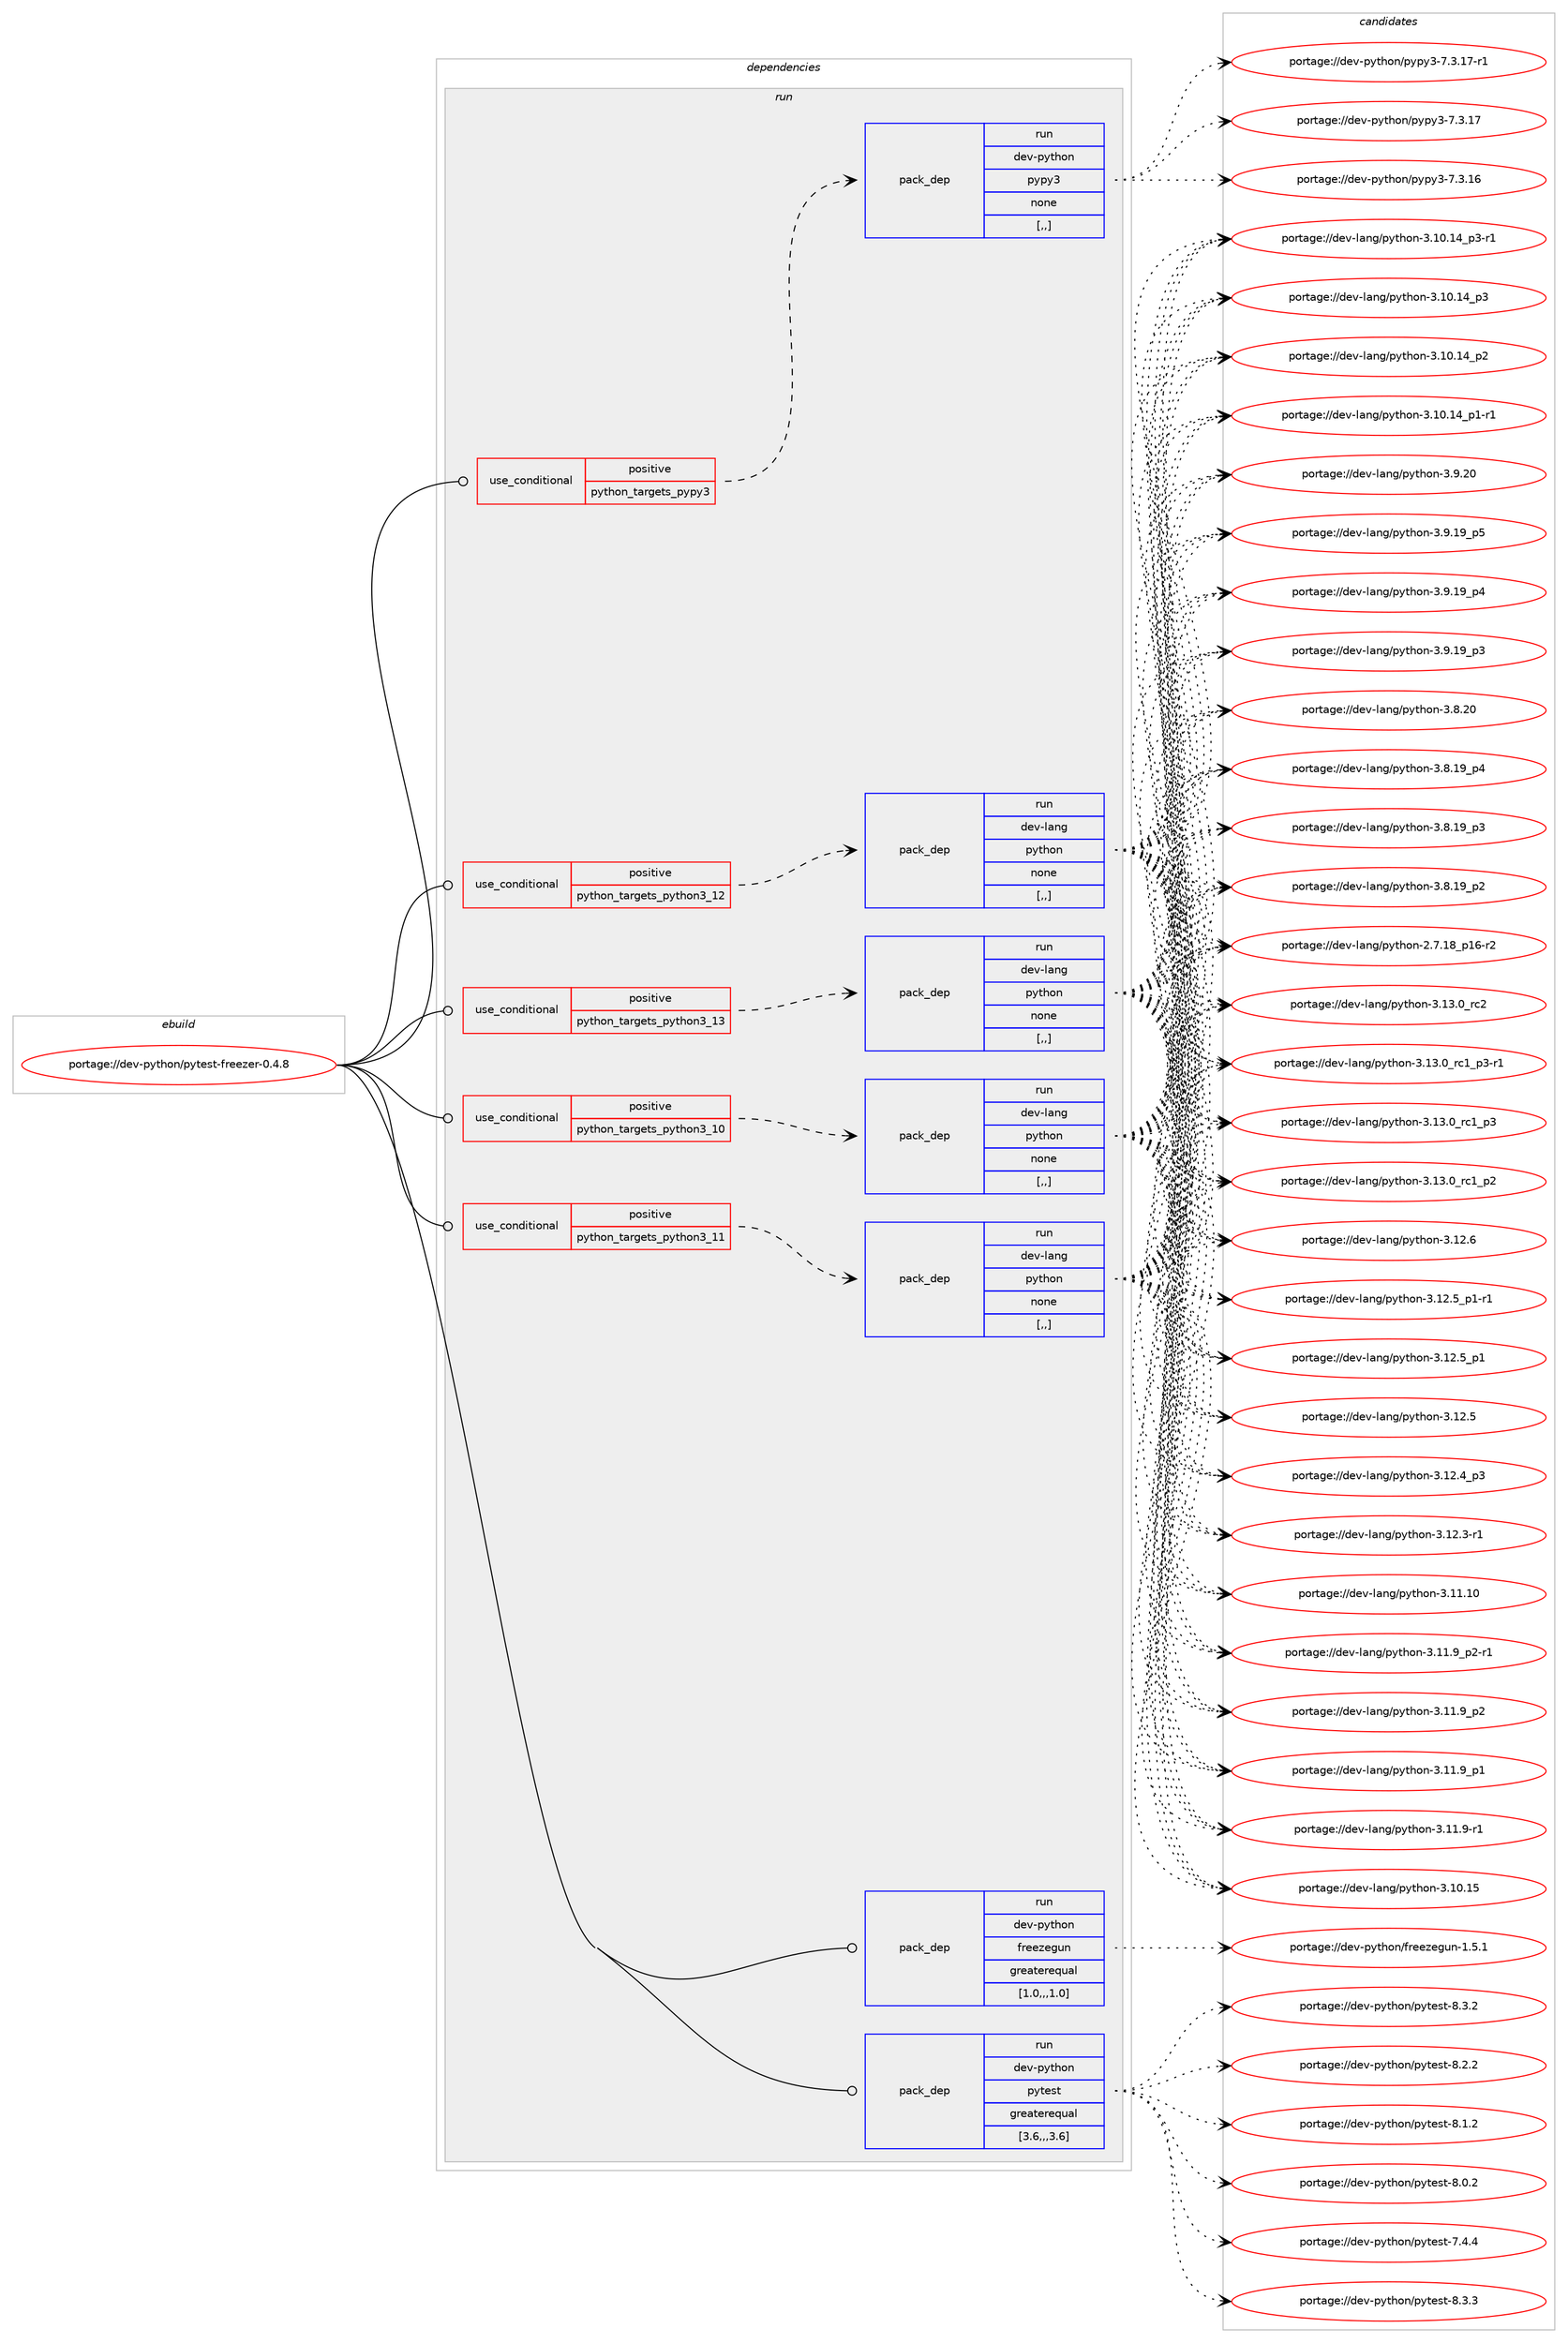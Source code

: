 digraph prolog {

# *************
# Graph options
# *************

newrank=true;
concentrate=true;
compound=true;
graph [rankdir=LR,fontname=Helvetica,fontsize=10,ranksep=1.5];#, ranksep=2.5, nodesep=0.2];
edge  [arrowhead=vee];
node  [fontname=Helvetica,fontsize=10];

# **********
# The ebuild
# **********

subgraph cluster_leftcol {
color=gray;
label=<<i>ebuild</i>>;
id [label="portage://dev-python/pytest-freezer-0.4.8", color=red, width=4, href="../dev-python/pytest-freezer-0.4.8.svg"];
}

# ****************
# The dependencies
# ****************

subgraph cluster_midcol {
color=gray;
label=<<i>dependencies</i>>;
subgraph cluster_compile {
fillcolor="#eeeeee";
style=filled;
label=<<i>compile</i>>;
}
subgraph cluster_compileandrun {
fillcolor="#eeeeee";
style=filled;
label=<<i>compile and run</i>>;
}
subgraph cluster_run {
fillcolor="#eeeeee";
style=filled;
label=<<i>run</i>>;
subgraph cond168521 {
dependency654235 [label=<<TABLE BORDER="0" CELLBORDER="1" CELLSPACING="0" CELLPADDING="4"><TR><TD ROWSPAN="3" CELLPADDING="10">use_conditional</TD></TR><TR><TD>positive</TD></TR><TR><TD>python_targets_pypy3</TD></TR></TABLE>>, shape=none, color=red];
subgraph pack480857 {
dependency654236 [label=<<TABLE BORDER="0" CELLBORDER="1" CELLSPACING="0" CELLPADDING="4" WIDTH="220"><TR><TD ROWSPAN="6" CELLPADDING="30">pack_dep</TD></TR><TR><TD WIDTH="110">run</TD></TR><TR><TD>dev-python</TD></TR><TR><TD>pypy3</TD></TR><TR><TD>none</TD></TR><TR><TD>[,,]</TD></TR></TABLE>>, shape=none, color=blue];
}
dependency654235:e -> dependency654236:w [weight=20,style="dashed",arrowhead="vee"];
}
id:e -> dependency654235:w [weight=20,style="solid",arrowhead="odot"];
subgraph cond168522 {
dependency654237 [label=<<TABLE BORDER="0" CELLBORDER="1" CELLSPACING="0" CELLPADDING="4"><TR><TD ROWSPAN="3" CELLPADDING="10">use_conditional</TD></TR><TR><TD>positive</TD></TR><TR><TD>python_targets_python3_10</TD></TR></TABLE>>, shape=none, color=red];
subgraph pack480858 {
dependency654238 [label=<<TABLE BORDER="0" CELLBORDER="1" CELLSPACING="0" CELLPADDING="4" WIDTH="220"><TR><TD ROWSPAN="6" CELLPADDING="30">pack_dep</TD></TR><TR><TD WIDTH="110">run</TD></TR><TR><TD>dev-lang</TD></TR><TR><TD>python</TD></TR><TR><TD>none</TD></TR><TR><TD>[,,]</TD></TR></TABLE>>, shape=none, color=blue];
}
dependency654237:e -> dependency654238:w [weight=20,style="dashed",arrowhead="vee"];
}
id:e -> dependency654237:w [weight=20,style="solid",arrowhead="odot"];
subgraph cond168523 {
dependency654239 [label=<<TABLE BORDER="0" CELLBORDER="1" CELLSPACING="0" CELLPADDING="4"><TR><TD ROWSPAN="3" CELLPADDING="10">use_conditional</TD></TR><TR><TD>positive</TD></TR><TR><TD>python_targets_python3_11</TD></TR></TABLE>>, shape=none, color=red];
subgraph pack480859 {
dependency654240 [label=<<TABLE BORDER="0" CELLBORDER="1" CELLSPACING="0" CELLPADDING="4" WIDTH="220"><TR><TD ROWSPAN="6" CELLPADDING="30">pack_dep</TD></TR><TR><TD WIDTH="110">run</TD></TR><TR><TD>dev-lang</TD></TR><TR><TD>python</TD></TR><TR><TD>none</TD></TR><TR><TD>[,,]</TD></TR></TABLE>>, shape=none, color=blue];
}
dependency654239:e -> dependency654240:w [weight=20,style="dashed",arrowhead="vee"];
}
id:e -> dependency654239:w [weight=20,style="solid",arrowhead="odot"];
subgraph cond168524 {
dependency654241 [label=<<TABLE BORDER="0" CELLBORDER="1" CELLSPACING="0" CELLPADDING="4"><TR><TD ROWSPAN="3" CELLPADDING="10">use_conditional</TD></TR><TR><TD>positive</TD></TR><TR><TD>python_targets_python3_12</TD></TR></TABLE>>, shape=none, color=red];
subgraph pack480860 {
dependency654242 [label=<<TABLE BORDER="0" CELLBORDER="1" CELLSPACING="0" CELLPADDING="4" WIDTH="220"><TR><TD ROWSPAN="6" CELLPADDING="30">pack_dep</TD></TR><TR><TD WIDTH="110">run</TD></TR><TR><TD>dev-lang</TD></TR><TR><TD>python</TD></TR><TR><TD>none</TD></TR><TR><TD>[,,]</TD></TR></TABLE>>, shape=none, color=blue];
}
dependency654241:e -> dependency654242:w [weight=20,style="dashed",arrowhead="vee"];
}
id:e -> dependency654241:w [weight=20,style="solid",arrowhead="odot"];
subgraph cond168525 {
dependency654243 [label=<<TABLE BORDER="0" CELLBORDER="1" CELLSPACING="0" CELLPADDING="4"><TR><TD ROWSPAN="3" CELLPADDING="10">use_conditional</TD></TR><TR><TD>positive</TD></TR><TR><TD>python_targets_python3_13</TD></TR></TABLE>>, shape=none, color=red];
subgraph pack480861 {
dependency654244 [label=<<TABLE BORDER="0" CELLBORDER="1" CELLSPACING="0" CELLPADDING="4" WIDTH="220"><TR><TD ROWSPAN="6" CELLPADDING="30">pack_dep</TD></TR><TR><TD WIDTH="110">run</TD></TR><TR><TD>dev-lang</TD></TR><TR><TD>python</TD></TR><TR><TD>none</TD></TR><TR><TD>[,,]</TD></TR></TABLE>>, shape=none, color=blue];
}
dependency654243:e -> dependency654244:w [weight=20,style="dashed",arrowhead="vee"];
}
id:e -> dependency654243:w [weight=20,style="solid",arrowhead="odot"];
subgraph pack480862 {
dependency654245 [label=<<TABLE BORDER="0" CELLBORDER="1" CELLSPACING="0" CELLPADDING="4" WIDTH="220"><TR><TD ROWSPAN="6" CELLPADDING="30">pack_dep</TD></TR><TR><TD WIDTH="110">run</TD></TR><TR><TD>dev-python</TD></TR><TR><TD>freezegun</TD></TR><TR><TD>greaterequal</TD></TR><TR><TD>[1.0,,,1.0]</TD></TR></TABLE>>, shape=none, color=blue];
}
id:e -> dependency654245:w [weight=20,style="solid",arrowhead="odot"];
subgraph pack480863 {
dependency654246 [label=<<TABLE BORDER="0" CELLBORDER="1" CELLSPACING="0" CELLPADDING="4" WIDTH="220"><TR><TD ROWSPAN="6" CELLPADDING="30">pack_dep</TD></TR><TR><TD WIDTH="110">run</TD></TR><TR><TD>dev-python</TD></TR><TR><TD>pytest</TD></TR><TR><TD>greaterequal</TD></TR><TR><TD>[3.6,,,3.6]</TD></TR></TABLE>>, shape=none, color=blue];
}
id:e -> dependency654246:w [weight=20,style="solid",arrowhead="odot"];
}
}

# **************
# The candidates
# **************

subgraph cluster_choices {
rank=same;
color=gray;
label=<<i>candidates</i>>;

subgraph choice480857 {
color=black;
nodesep=1;
choice100101118451121211161041111104711212111212151455546514649554511449 [label="portage://dev-python/pypy3-7.3.17-r1", color=red, width=4,href="../dev-python/pypy3-7.3.17-r1.svg"];
choice10010111845112121116104111110471121211121215145554651464955 [label="portage://dev-python/pypy3-7.3.17", color=red, width=4,href="../dev-python/pypy3-7.3.17.svg"];
choice10010111845112121116104111110471121211121215145554651464954 [label="portage://dev-python/pypy3-7.3.16", color=red, width=4,href="../dev-python/pypy3-7.3.16.svg"];
dependency654236:e -> choice100101118451121211161041111104711212111212151455546514649554511449:w [style=dotted,weight="100"];
dependency654236:e -> choice10010111845112121116104111110471121211121215145554651464955:w [style=dotted,weight="100"];
dependency654236:e -> choice10010111845112121116104111110471121211121215145554651464954:w [style=dotted,weight="100"];
}
subgraph choice480858 {
color=black;
nodesep=1;
choice10010111845108971101034711212111610411111045514649514648951149950 [label="portage://dev-lang/python-3.13.0_rc2", color=red, width=4,href="../dev-lang/python-3.13.0_rc2.svg"];
choice1001011184510897110103471121211161041111104551464951464895114994995112514511449 [label="portage://dev-lang/python-3.13.0_rc1_p3-r1", color=red, width=4,href="../dev-lang/python-3.13.0_rc1_p3-r1.svg"];
choice100101118451089711010347112121116104111110455146495146489511499499511251 [label="portage://dev-lang/python-3.13.0_rc1_p3", color=red, width=4,href="../dev-lang/python-3.13.0_rc1_p3.svg"];
choice100101118451089711010347112121116104111110455146495146489511499499511250 [label="portage://dev-lang/python-3.13.0_rc1_p2", color=red, width=4,href="../dev-lang/python-3.13.0_rc1_p2.svg"];
choice10010111845108971101034711212111610411111045514649504654 [label="portage://dev-lang/python-3.12.6", color=red, width=4,href="../dev-lang/python-3.12.6.svg"];
choice1001011184510897110103471121211161041111104551464950465395112494511449 [label="portage://dev-lang/python-3.12.5_p1-r1", color=red, width=4,href="../dev-lang/python-3.12.5_p1-r1.svg"];
choice100101118451089711010347112121116104111110455146495046539511249 [label="portage://dev-lang/python-3.12.5_p1", color=red, width=4,href="../dev-lang/python-3.12.5_p1.svg"];
choice10010111845108971101034711212111610411111045514649504653 [label="portage://dev-lang/python-3.12.5", color=red, width=4,href="../dev-lang/python-3.12.5.svg"];
choice100101118451089711010347112121116104111110455146495046529511251 [label="portage://dev-lang/python-3.12.4_p3", color=red, width=4,href="../dev-lang/python-3.12.4_p3.svg"];
choice100101118451089711010347112121116104111110455146495046514511449 [label="portage://dev-lang/python-3.12.3-r1", color=red, width=4,href="../dev-lang/python-3.12.3-r1.svg"];
choice1001011184510897110103471121211161041111104551464949464948 [label="portage://dev-lang/python-3.11.10", color=red, width=4,href="../dev-lang/python-3.11.10.svg"];
choice1001011184510897110103471121211161041111104551464949465795112504511449 [label="portage://dev-lang/python-3.11.9_p2-r1", color=red, width=4,href="../dev-lang/python-3.11.9_p2-r1.svg"];
choice100101118451089711010347112121116104111110455146494946579511250 [label="portage://dev-lang/python-3.11.9_p2", color=red, width=4,href="../dev-lang/python-3.11.9_p2.svg"];
choice100101118451089711010347112121116104111110455146494946579511249 [label="portage://dev-lang/python-3.11.9_p1", color=red, width=4,href="../dev-lang/python-3.11.9_p1.svg"];
choice100101118451089711010347112121116104111110455146494946574511449 [label="portage://dev-lang/python-3.11.9-r1", color=red, width=4,href="../dev-lang/python-3.11.9-r1.svg"];
choice1001011184510897110103471121211161041111104551464948464953 [label="portage://dev-lang/python-3.10.15", color=red, width=4,href="../dev-lang/python-3.10.15.svg"];
choice100101118451089711010347112121116104111110455146494846495295112514511449 [label="portage://dev-lang/python-3.10.14_p3-r1", color=red, width=4,href="../dev-lang/python-3.10.14_p3-r1.svg"];
choice10010111845108971101034711212111610411111045514649484649529511251 [label="portage://dev-lang/python-3.10.14_p3", color=red, width=4,href="../dev-lang/python-3.10.14_p3.svg"];
choice10010111845108971101034711212111610411111045514649484649529511250 [label="portage://dev-lang/python-3.10.14_p2", color=red, width=4,href="../dev-lang/python-3.10.14_p2.svg"];
choice100101118451089711010347112121116104111110455146494846495295112494511449 [label="portage://dev-lang/python-3.10.14_p1-r1", color=red, width=4,href="../dev-lang/python-3.10.14_p1-r1.svg"];
choice10010111845108971101034711212111610411111045514657465048 [label="portage://dev-lang/python-3.9.20", color=red, width=4,href="../dev-lang/python-3.9.20.svg"];
choice100101118451089711010347112121116104111110455146574649579511253 [label="portage://dev-lang/python-3.9.19_p5", color=red, width=4,href="../dev-lang/python-3.9.19_p5.svg"];
choice100101118451089711010347112121116104111110455146574649579511252 [label="portage://dev-lang/python-3.9.19_p4", color=red, width=4,href="../dev-lang/python-3.9.19_p4.svg"];
choice100101118451089711010347112121116104111110455146574649579511251 [label="portage://dev-lang/python-3.9.19_p3", color=red, width=4,href="../dev-lang/python-3.9.19_p3.svg"];
choice10010111845108971101034711212111610411111045514656465048 [label="portage://dev-lang/python-3.8.20", color=red, width=4,href="../dev-lang/python-3.8.20.svg"];
choice100101118451089711010347112121116104111110455146564649579511252 [label="portage://dev-lang/python-3.8.19_p4", color=red, width=4,href="../dev-lang/python-3.8.19_p4.svg"];
choice100101118451089711010347112121116104111110455146564649579511251 [label="portage://dev-lang/python-3.8.19_p3", color=red, width=4,href="../dev-lang/python-3.8.19_p3.svg"];
choice100101118451089711010347112121116104111110455146564649579511250 [label="portage://dev-lang/python-3.8.19_p2", color=red, width=4,href="../dev-lang/python-3.8.19_p2.svg"];
choice100101118451089711010347112121116104111110455046554649569511249544511450 [label="portage://dev-lang/python-2.7.18_p16-r2", color=red, width=4,href="../dev-lang/python-2.7.18_p16-r2.svg"];
dependency654238:e -> choice10010111845108971101034711212111610411111045514649514648951149950:w [style=dotted,weight="100"];
dependency654238:e -> choice1001011184510897110103471121211161041111104551464951464895114994995112514511449:w [style=dotted,weight="100"];
dependency654238:e -> choice100101118451089711010347112121116104111110455146495146489511499499511251:w [style=dotted,weight="100"];
dependency654238:e -> choice100101118451089711010347112121116104111110455146495146489511499499511250:w [style=dotted,weight="100"];
dependency654238:e -> choice10010111845108971101034711212111610411111045514649504654:w [style=dotted,weight="100"];
dependency654238:e -> choice1001011184510897110103471121211161041111104551464950465395112494511449:w [style=dotted,weight="100"];
dependency654238:e -> choice100101118451089711010347112121116104111110455146495046539511249:w [style=dotted,weight="100"];
dependency654238:e -> choice10010111845108971101034711212111610411111045514649504653:w [style=dotted,weight="100"];
dependency654238:e -> choice100101118451089711010347112121116104111110455146495046529511251:w [style=dotted,weight="100"];
dependency654238:e -> choice100101118451089711010347112121116104111110455146495046514511449:w [style=dotted,weight="100"];
dependency654238:e -> choice1001011184510897110103471121211161041111104551464949464948:w [style=dotted,weight="100"];
dependency654238:e -> choice1001011184510897110103471121211161041111104551464949465795112504511449:w [style=dotted,weight="100"];
dependency654238:e -> choice100101118451089711010347112121116104111110455146494946579511250:w [style=dotted,weight="100"];
dependency654238:e -> choice100101118451089711010347112121116104111110455146494946579511249:w [style=dotted,weight="100"];
dependency654238:e -> choice100101118451089711010347112121116104111110455146494946574511449:w [style=dotted,weight="100"];
dependency654238:e -> choice1001011184510897110103471121211161041111104551464948464953:w [style=dotted,weight="100"];
dependency654238:e -> choice100101118451089711010347112121116104111110455146494846495295112514511449:w [style=dotted,weight="100"];
dependency654238:e -> choice10010111845108971101034711212111610411111045514649484649529511251:w [style=dotted,weight="100"];
dependency654238:e -> choice10010111845108971101034711212111610411111045514649484649529511250:w [style=dotted,weight="100"];
dependency654238:e -> choice100101118451089711010347112121116104111110455146494846495295112494511449:w [style=dotted,weight="100"];
dependency654238:e -> choice10010111845108971101034711212111610411111045514657465048:w [style=dotted,weight="100"];
dependency654238:e -> choice100101118451089711010347112121116104111110455146574649579511253:w [style=dotted,weight="100"];
dependency654238:e -> choice100101118451089711010347112121116104111110455146574649579511252:w [style=dotted,weight="100"];
dependency654238:e -> choice100101118451089711010347112121116104111110455146574649579511251:w [style=dotted,weight="100"];
dependency654238:e -> choice10010111845108971101034711212111610411111045514656465048:w [style=dotted,weight="100"];
dependency654238:e -> choice100101118451089711010347112121116104111110455146564649579511252:w [style=dotted,weight="100"];
dependency654238:e -> choice100101118451089711010347112121116104111110455146564649579511251:w [style=dotted,weight="100"];
dependency654238:e -> choice100101118451089711010347112121116104111110455146564649579511250:w [style=dotted,weight="100"];
dependency654238:e -> choice100101118451089711010347112121116104111110455046554649569511249544511450:w [style=dotted,weight="100"];
}
subgraph choice480859 {
color=black;
nodesep=1;
choice10010111845108971101034711212111610411111045514649514648951149950 [label="portage://dev-lang/python-3.13.0_rc2", color=red, width=4,href="../dev-lang/python-3.13.0_rc2.svg"];
choice1001011184510897110103471121211161041111104551464951464895114994995112514511449 [label="portage://dev-lang/python-3.13.0_rc1_p3-r1", color=red, width=4,href="../dev-lang/python-3.13.0_rc1_p3-r1.svg"];
choice100101118451089711010347112121116104111110455146495146489511499499511251 [label="portage://dev-lang/python-3.13.0_rc1_p3", color=red, width=4,href="../dev-lang/python-3.13.0_rc1_p3.svg"];
choice100101118451089711010347112121116104111110455146495146489511499499511250 [label="portage://dev-lang/python-3.13.0_rc1_p2", color=red, width=4,href="../dev-lang/python-3.13.0_rc1_p2.svg"];
choice10010111845108971101034711212111610411111045514649504654 [label="portage://dev-lang/python-3.12.6", color=red, width=4,href="../dev-lang/python-3.12.6.svg"];
choice1001011184510897110103471121211161041111104551464950465395112494511449 [label="portage://dev-lang/python-3.12.5_p1-r1", color=red, width=4,href="../dev-lang/python-3.12.5_p1-r1.svg"];
choice100101118451089711010347112121116104111110455146495046539511249 [label="portage://dev-lang/python-3.12.5_p1", color=red, width=4,href="../dev-lang/python-3.12.5_p1.svg"];
choice10010111845108971101034711212111610411111045514649504653 [label="portage://dev-lang/python-3.12.5", color=red, width=4,href="../dev-lang/python-3.12.5.svg"];
choice100101118451089711010347112121116104111110455146495046529511251 [label="portage://dev-lang/python-3.12.4_p3", color=red, width=4,href="../dev-lang/python-3.12.4_p3.svg"];
choice100101118451089711010347112121116104111110455146495046514511449 [label="portage://dev-lang/python-3.12.3-r1", color=red, width=4,href="../dev-lang/python-3.12.3-r1.svg"];
choice1001011184510897110103471121211161041111104551464949464948 [label="portage://dev-lang/python-3.11.10", color=red, width=4,href="../dev-lang/python-3.11.10.svg"];
choice1001011184510897110103471121211161041111104551464949465795112504511449 [label="portage://dev-lang/python-3.11.9_p2-r1", color=red, width=4,href="../dev-lang/python-3.11.9_p2-r1.svg"];
choice100101118451089711010347112121116104111110455146494946579511250 [label="portage://dev-lang/python-3.11.9_p2", color=red, width=4,href="../dev-lang/python-3.11.9_p2.svg"];
choice100101118451089711010347112121116104111110455146494946579511249 [label="portage://dev-lang/python-3.11.9_p1", color=red, width=4,href="../dev-lang/python-3.11.9_p1.svg"];
choice100101118451089711010347112121116104111110455146494946574511449 [label="portage://dev-lang/python-3.11.9-r1", color=red, width=4,href="../dev-lang/python-3.11.9-r1.svg"];
choice1001011184510897110103471121211161041111104551464948464953 [label="portage://dev-lang/python-3.10.15", color=red, width=4,href="../dev-lang/python-3.10.15.svg"];
choice100101118451089711010347112121116104111110455146494846495295112514511449 [label="portage://dev-lang/python-3.10.14_p3-r1", color=red, width=4,href="../dev-lang/python-3.10.14_p3-r1.svg"];
choice10010111845108971101034711212111610411111045514649484649529511251 [label="portage://dev-lang/python-3.10.14_p3", color=red, width=4,href="../dev-lang/python-3.10.14_p3.svg"];
choice10010111845108971101034711212111610411111045514649484649529511250 [label="portage://dev-lang/python-3.10.14_p2", color=red, width=4,href="../dev-lang/python-3.10.14_p2.svg"];
choice100101118451089711010347112121116104111110455146494846495295112494511449 [label="portage://dev-lang/python-3.10.14_p1-r1", color=red, width=4,href="../dev-lang/python-3.10.14_p1-r1.svg"];
choice10010111845108971101034711212111610411111045514657465048 [label="portage://dev-lang/python-3.9.20", color=red, width=4,href="../dev-lang/python-3.9.20.svg"];
choice100101118451089711010347112121116104111110455146574649579511253 [label="portage://dev-lang/python-3.9.19_p5", color=red, width=4,href="../dev-lang/python-3.9.19_p5.svg"];
choice100101118451089711010347112121116104111110455146574649579511252 [label="portage://dev-lang/python-3.9.19_p4", color=red, width=4,href="../dev-lang/python-3.9.19_p4.svg"];
choice100101118451089711010347112121116104111110455146574649579511251 [label="portage://dev-lang/python-3.9.19_p3", color=red, width=4,href="../dev-lang/python-3.9.19_p3.svg"];
choice10010111845108971101034711212111610411111045514656465048 [label="portage://dev-lang/python-3.8.20", color=red, width=4,href="../dev-lang/python-3.8.20.svg"];
choice100101118451089711010347112121116104111110455146564649579511252 [label="portage://dev-lang/python-3.8.19_p4", color=red, width=4,href="../dev-lang/python-3.8.19_p4.svg"];
choice100101118451089711010347112121116104111110455146564649579511251 [label="portage://dev-lang/python-3.8.19_p3", color=red, width=4,href="../dev-lang/python-3.8.19_p3.svg"];
choice100101118451089711010347112121116104111110455146564649579511250 [label="portage://dev-lang/python-3.8.19_p2", color=red, width=4,href="../dev-lang/python-3.8.19_p2.svg"];
choice100101118451089711010347112121116104111110455046554649569511249544511450 [label="portage://dev-lang/python-2.7.18_p16-r2", color=red, width=4,href="../dev-lang/python-2.7.18_p16-r2.svg"];
dependency654240:e -> choice10010111845108971101034711212111610411111045514649514648951149950:w [style=dotted,weight="100"];
dependency654240:e -> choice1001011184510897110103471121211161041111104551464951464895114994995112514511449:w [style=dotted,weight="100"];
dependency654240:e -> choice100101118451089711010347112121116104111110455146495146489511499499511251:w [style=dotted,weight="100"];
dependency654240:e -> choice100101118451089711010347112121116104111110455146495146489511499499511250:w [style=dotted,weight="100"];
dependency654240:e -> choice10010111845108971101034711212111610411111045514649504654:w [style=dotted,weight="100"];
dependency654240:e -> choice1001011184510897110103471121211161041111104551464950465395112494511449:w [style=dotted,weight="100"];
dependency654240:e -> choice100101118451089711010347112121116104111110455146495046539511249:w [style=dotted,weight="100"];
dependency654240:e -> choice10010111845108971101034711212111610411111045514649504653:w [style=dotted,weight="100"];
dependency654240:e -> choice100101118451089711010347112121116104111110455146495046529511251:w [style=dotted,weight="100"];
dependency654240:e -> choice100101118451089711010347112121116104111110455146495046514511449:w [style=dotted,weight="100"];
dependency654240:e -> choice1001011184510897110103471121211161041111104551464949464948:w [style=dotted,weight="100"];
dependency654240:e -> choice1001011184510897110103471121211161041111104551464949465795112504511449:w [style=dotted,weight="100"];
dependency654240:e -> choice100101118451089711010347112121116104111110455146494946579511250:w [style=dotted,weight="100"];
dependency654240:e -> choice100101118451089711010347112121116104111110455146494946579511249:w [style=dotted,weight="100"];
dependency654240:e -> choice100101118451089711010347112121116104111110455146494946574511449:w [style=dotted,weight="100"];
dependency654240:e -> choice1001011184510897110103471121211161041111104551464948464953:w [style=dotted,weight="100"];
dependency654240:e -> choice100101118451089711010347112121116104111110455146494846495295112514511449:w [style=dotted,weight="100"];
dependency654240:e -> choice10010111845108971101034711212111610411111045514649484649529511251:w [style=dotted,weight="100"];
dependency654240:e -> choice10010111845108971101034711212111610411111045514649484649529511250:w [style=dotted,weight="100"];
dependency654240:e -> choice100101118451089711010347112121116104111110455146494846495295112494511449:w [style=dotted,weight="100"];
dependency654240:e -> choice10010111845108971101034711212111610411111045514657465048:w [style=dotted,weight="100"];
dependency654240:e -> choice100101118451089711010347112121116104111110455146574649579511253:w [style=dotted,weight="100"];
dependency654240:e -> choice100101118451089711010347112121116104111110455146574649579511252:w [style=dotted,weight="100"];
dependency654240:e -> choice100101118451089711010347112121116104111110455146574649579511251:w [style=dotted,weight="100"];
dependency654240:e -> choice10010111845108971101034711212111610411111045514656465048:w [style=dotted,weight="100"];
dependency654240:e -> choice100101118451089711010347112121116104111110455146564649579511252:w [style=dotted,weight="100"];
dependency654240:e -> choice100101118451089711010347112121116104111110455146564649579511251:w [style=dotted,weight="100"];
dependency654240:e -> choice100101118451089711010347112121116104111110455146564649579511250:w [style=dotted,weight="100"];
dependency654240:e -> choice100101118451089711010347112121116104111110455046554649569511249544511450:w [style=dotted,weight="100"];
}
subgraph choice480860 {
color=black;
nodesep=1;
choice10010111845108971101034711212111610411111045514649514648951149950 [label="portage://dev-lang/python-3.13.0_rc2", color=red, width=4,href="../dev-lang/python-3.13.0_rc2.svg"];
choice1001011184510897110103471121211161041111104551464951464895114994995112514511449 [label="portage://dev-lang/python-3.13.0_rc1_p3-r1", color=red, width=4,href="../dev-lang/python-3.13.0_rc1_p3-r1.svg"];
choice100101118451089711010347112121116104111110455146495146489511499499511251 [label="portage://dev-lang/python-3.13.0_rc1_p3", color=red, width=4,href="../dev-lang/python-3.13.0_rc1_p3.svg"];
choice100101118451089711010347112121116104111110455146495146489511499499511250 [label="portage://dev-lang/python-3.13.0_rc1_p2", color=red, width=4,href="../dev-lang/python-3.13.0_rc1_p2.svg"];
choice10010111845108971101034711212111610411111045514649504654 [label="portage://dev-lang/python-3.12.6", color=red, width=4,href="../dev-lang/python-3.12.6.svg"];
choice1001011184510897110103471121211161041111104551464950465395112494511449 [label="portage://dev-lang/python-3.12.5_p1-r1", color=red, width=4,href="../dev-lang/python-3.12.5_p1-r1.svg"];
choice100101118451089711010347112121116104111110455146495046539511249 [label="portage://dev-lang/python-3.12.5_p1", color=red, width=4,href="../dev-lang/python-3.12.5_p1.svg"];
choice10010111845108971101034711212111610411111045514649504653 [label="portage://dev-lang/python-3.12.5", color=red, width=4,href="../dev-lang/python-3.12.5.svg"];
choice100101118451089711010347112121116104111110455146495046529511251 [label="portage://dev-lang/python-3.12.4_p3", color=red, width=4,href="../dev-lang/python-3.12.4_p3.svg"];
choice100101118451089711010347112121116104111110455146495046514511449 [label="portage://dev-lang/python-3.12.3-r1", color=red, width=4,href="../dev-lang/python-3.12.3-r1.svg"];
choice1001011184510897110103471121211161041111104551464949464948 [label="portage://dev-lang/python-3.11.10", color=red, width=4,href="../dev-lang/python-3.11.10.svg"];
choice1001011184510897110103471121211161041111104551464949465795112504511449 [label="portage://dev-lang/python-3.11.9_p2-r1", color=red, width=4,href="../dev-lang/python-3.11.9_p2-r1.svg"];
choice100101118451089711010347112121116104111110455146494946579511250 [label="portage://dev-lang/python-3.11.9_p2", color=red, width=4,href="../dev-lang/python-3.11.9_p2.svg"];
choice100101118451089711010347112121116104111110455146494946579511249 [label="portage://dev-lang/python-3.11.9_p1", color=red, width=4,href="../dev-lang/python-3.11.9_p1.svg"];
choice100101118451089711010347112121116104111110455146494946574511449 [label="portage://dev-lang/python-3.11.9-r1", color=red, width=4,href="../dev-lang/python-3.11.9-r1.svg"];
choice1001011184510897110103471121211161041111104551464948464953 [label="portage://dev-lang/python-3.10.15", color=red, width=4,href="../dev-lang/python-3.10.15.svg"];
choice100101118451089711010347112121116104111110455146494846495295112514511449 [label="portage://dev-lang/python-3.10.14_p3-r1", color=red, width=4,href="../dev-lang/python-3.10.14_p3-r1.svg"];
choice10010111845108971101034711212111610411111045514649484649529511251 [label="portage://dev-lang/python-3.10.14_p3", color=red, width=4,href="../dev-lang/python-3.10.14_p3.svg"];
choice10010111845108971101034711212111610411111045514649484649529511250 [label="portage://dev-lang/python-3.10.14_p2", color=red, width=4,href="../dev-lang/python-3.10.14_p2.svg"];
choice100101118451089711010347112121116104111110455146494846495295112494511449 [label="portage://dev-lang/python-3.10.14_p1-r1", color=red, width=4,href="../dev-lang/python-3.10.14_p1-r1.svg"];
choice10010111845108971101034711212111610411111045514657465048 [label="portage://dev-lang/python-3.9.20", color=red, width=4,href="../dev-lang/python-3.9.20.svg"];
choice100101118451089711010347112121116104111110455146574649579511253 [label="portage://dev-lang/python-3.9.19_p5", color=red, width=4,href="../dev-lang/python-3.9.19_p5.svg"];
choice100101118451089711010347112121116104111110455146574649579511252 [label="portage://dev-lang/python-3.9.19_p4", color=red, width=4,href="../dev-lang/python-3.9.19_p4.svg"];
choice100101118451089711010347112121116104111110455146574649579511251 [label="portage://dev-lang/python-3.9.19_p3", color=red, width=4,href="../dev-lang/python-3.9.19_p3.svg"];
choice10010111845108971101034711212111610411111045514656465048 [label="portage://dev-lang/python-3.8.20", color=red, width=4,href="../dev-lang/python-3.8.20.svg"];
choice100101118451089711010347112121116104111110455146564649579511252 [label="portage://dev-lang/python-3.8.19_p4", color=red, width=4,href="../dev-lang/python-3.8.19_p4.svg"];
choice100101118451089711010347112121116104111110455146564649579511251 [label="portage://dev-lang/python-3.8.19_p3", color=red, width=4,href="../dev-lang/python-3.8.19_p3.svg"];
choice100101118451089711010347112121116104111110455146564649579511250 [label="portage://dev-lang/python-3.8.19_p2", color=red, width=4,href="../dev-lang/python-3.8.19_p2.svg"];
choice100101118451089711010347112121116104111110455046554649569511249544511450 [label="portage://dev-lang/python-2.7.18_p16-r2", color=red, width=4,href="../dev-lang/python-2.7.18_p16-r2.svg"];
dependency654242:e -> choice10010111845108971101034711212111610411111045514649514648951149950:w [style=dotted,weight="100"];
dependency654242:e -> choice1001011184510897110103471121211161041111104551464951464895114994995112514511449:w [style=dotted,weight="100"];
dependency654242:e -> choice100101118451089711010347112121116104111110455146495146489511499499511251:w [style=dotted,weight="100"];
dependency654242:e -> choice100101118451089711010347112121116104111110455146495146489511499499511250:w [style=dotted,weight="100"];
dependency654242:e -> choice10010111845108971101034711212111610411111045514649504654:w [style=dotted,weight="100"];
dependency654242:e -> choice1001011184510897110103471121211161041111104551464950465395112494511449:w [style=dotted,weight="100"];
dependency654242:e -> choice100101118451089711010347112121116104111110455146495046539511249:w [style=dotted,weight="100"];
dependency654242:e -> choice10010111845108971101034711212111610411111045514649504653:w [style=dotted,weight="100"];
dependency654242:e -> choice100101118451089711010347112121116104111110455146495046529511251:w [style=dotted,weight="100"];
dependency654242:e -> choice100101118451089711010347112121116104111110455146495046514511449:w [style=dotted,weight="100"];
dependency654242:e -> choice1001011184510897110103471121211161041111104551464949464948:w [style=dotted,weight="100"];
dependency654242:e -> choice1001011184510897110103471121211161041111104551464949465795112504511449:w [style=dotted,weight="100"];
dependency654242:e -> choice100101118451089711010347112121116104111110455146494946579511250:w [style=dotted,weight="100"];
dependency654242:e -> choice100101118451089711010347112121116104111110455146494946579511249:w [style=dotted,weight="100"];
dependency654242:e -> choice100101118451089711010347112121116104111110455146494946574511449:w [style=dotted,weight="100"];
dependency654242:e -> choice1001011184510897110103471121211161041111104551464948464953:w [style=dotted,weight="100"];
dependency654242:e -> choice100101118451089711010347112121116104111110455146494846495295112514511449:w [style=dotted,weight="100"];
dependency654242:e -> choice10010111845108971101034711212111610411111045514649484649529511251:w [style=dotted,weight="100"];
dependency654242:e -> choice10010111845108971101034711212111610411111045514649484649529511250:w [style=dotted,weight="100"];
dependency654242:e -> choice100101118451089711010347112121116104111110455146494846495295112494511449:w [style=dotted,weight="100"];
dependency654242:e -> choice10010111845108971101034711212111610411111045514657465048:w [style=dotted,weight="100"];
dependency654242:e -> choice100101118451089711010347112121116104111110455146574649579511253:w [style=dotted,weight="100"];
dependency654242:e -> choice100101118451089711010347112121116104111110455146574649579511252:w [style=dotted,weight="100"];
dependency654242:e -> choice100101118451089711010347112121116104111110455146574649579511251:w [style=dotted,weight="100"];
dependency654242:e -> choice10010111845108971101034711212111610411111045514656465048:w [style=dotted,weight="100"];
dependency654242:e -> choice100101118451089711010347112121116104111110455146564649579511252:w [style=dotted,weight="100"];
dependency654242:e -> choice100101118451089711010347112121116104111110455146564649579511251:w [style=dotted,weight="100"];
dependency654242:e -> choice100101118451089711010347112121116104111110455146564649579511250:w [style=dotted,weight="100"];
dependency654242:e -> choice100101118451089711010347112121116104111110455046554649569511249544511450:w [style=dotted,weight="100"];
}
subgraph choice480861 {
color=black;
nodesep=1;
choice10010111845108971101034711212111610411111045514649514648951149950 [label="portage://dev-lang/python-3.13.0_rc2", color=red, width=4,href="../dev-lang/python-3.13.0_rc2.svg"];
choice1001011184510897110103471121211161041111104551464951464895114994995112514511449 [label="portage://dev-lang/python-3.13.0_rc1_p3-r1", color=red, width=4,href="../dev-lang/python-3.13.0_rc1_p3-r1.svg"];
choice100101118451089711010347112121116104111110455146495146489511499499511251 [label="portage://dev-lang/python-3.13.0_rc1_p3", color=red, width=4,href="../dev-lang/python-3.13.0_rc1_p3.svg"];
choice100101118451089711010347112121116104111110455146495146489511499499511250 [label="portage://dev-lang/python-3.13.0_rc1_p2", color=red, width=4,href="../dev-lang/python-3.13.0_rc1_p2.svg"];
choice10010111845108971101034711212111610411111045514649504654 [label="portage://dev-lang/python-3.12.6", color=red, width=4,href="../dev-lang/python-3.12.6.svg"];
choice1001011184510897110103471121211161041111104551464950465395112494511449 [label="portage://dev-lang/python-3.12.5_p1-r1", color=red, width=4,href="../dev-lang/python-3.12.5_p1-r1.svg"];
choice100101118451089711010347112121116104111110455146495046539511249 [label="portage://dev-lang/python-3.12.5_p1", color=red, width=4,href="../dev-lang/python-3.12.5_p1.svg"];
choice10010111845108971101034711212111610411111045514649504653 [label="portage://dev-lang/python-3.12.5", color=red, width=4,href="../dev-lang/python-3.12.5.svg"];
choice100101118451089711010347112121116104111110455146495046529511251 [label="portage://dev-lang/python-3.12.4_p3", color=red, width=4,href="../dev-lang/python-3.12.4_p3.svg"];
choice100101118451089711010347112121116104111110455146495046514511449 [label="portage://dev-lang/python-3.12.3-r1", color=red, width=4,href="../dev-lang/python-3.12.3-r1.svg"];
choice1001011184510897110103471121211161041111104551464949464948 [label="portage://dev-lang/python-3.11.10", color=red, width=4,href="../dev-lang/python-3.11.10.svg"];
choice1001011184510897110103471121211161041111104551464949465795112504511449 [label="portage://dev-lang/python-3.11.9_p2-r1", color=red, width=4,href="../dev-lang/python-3.11.9_p2-r1.svg"];
choice100101118451089711010347112121116104111110455146494946579511250 [label="portage://dev-lang/python-3.11.9_p2", color=red, width=4,href="../dev-lang/python-3.11.9_p2.svg"];
choice100101118451089711010347112121116104111110455146494946579511249 [label="portage://dev-lang/python-3.11.9_p1", color=red, width=4,href="../dev-lang/python-3.11.9_p1.svg"];
choice100101118451089711010347112121116104111110455146494946574511449 [label="portage://dev-lang/python-3.11.9-r1", color=red, width=4,href="../dev-lang/python-3.11.9-r1.svg"];
choice1001011184510897110103471121211161041111104551464948464953 [label="portage://dev-lang/python-3.10.15", color=red, width=4,href="../dev-lang/python-3.10.15.svg"];
choice100101118451089711010347112121116104111110455146494846495295112514511449 [label="portage://dev-lang/python-3.10.14_p3-r1", color=red, width=4,href="../dev-lang/python-3.10.14_p3-r1.svg"];
choice10010111845108971101034711212111610411111045514649484649529511251 [label="portage://dev-lang/python-3.10.14_p3", color=red, width=4,href="../dev-lang/python-3.10.14_p3.svg"];
choice10010111845108971101034711212111610411111045514649484649529511250 [label="portage://dev-lang/python-3.10.14_p2", color=red, width=4,href="../dev-lang/python-3.10.14_p2.svg"];
choice100101118451089711010347112121116104111110455146494846495295112494511449 [label="portage://dev-lang/python-3.10.14_p1-r1", color=red, width=4,href="../dev-lang/python-3.10.14_p1-r1.svg"];
choice10010111845108971101034711212111610411111045514657465048 [label="portage://dev-lang/python-3.9.20", color=red, width=4,href="../dev-lang/python-3.9.20.svg"];
choice100101118451089711010347112121116104111110455146574649579511253 [label="portage://dev-lang/python-3.9.19_p5", color=red, width=4,href="../dev-lang/python-3.9.19_p5.svg"];
choice100101118451089711010347112121116104111110455146574649579511252 [label="portage://dev-lang/python-3.9.19_p4", color=red, width=4,href="../dev-lang/python-3.9.19_p4.svg"];
choice100101118451089711010347112121116104111110455146574649579511251 [label="portage://dev-lang/python-3.9.19_p3", color=red, width=4,href="../dev-lang/python-3.9.19_p3.svg"];
choice10010111845108971101034711212111610411111045514656465048 [label="portage://dev-lang/python-3.8.20", color=red, width=4,href="../dev-lang/python-3.8.20.svg"];
choice100101118451089711010347112121116104111110455146564649579511252 [label="portage://dev-lang/python-3.8.19_p4", color=red, width=4,href="../dev-lang/python-3.8.19_p4.svg"];
choice100101118451089711010347112121116104111110455146564649579511251 [label="portage://dev-lang/python-3.8.19_p3", color=red, width=4,href="../dev-lang/python-3.8.19_p3.svg"];
choice100101118451089711010347112121116104111110455146564649579511250 [label="portage://dev-lang/python-3.8.19_p2", color=red, width=4,href="../dev-lang/python-3.8.19_p2.svg"];
choice100101118451089711010347112121116104111110455046554649569511249544511450 [label="portage://dev-lang/python-2.7.18_p16-r2", color=red, width=4,href="../dev-lang/python-2.7.18_p16-r2.svg"];
dependency654244:e -> choice10010111845108971101034711212111610411111045514649514648951149950:w [style=dotted,weight="100"];
dependency654244:e -> choice1001011184510897110103471121211161041111104551464951464895114994995112514511449:w [style=dotted,weight="100"];
dependency654244:e -> choice100101118451089711010347112121116104111110455146495146489511499499511251:w [style=dotted,weight="100"];
dependency654244:e -> choice100101118451089711010347112121116104111110455146495146489511499499511250:w [style=dotted,weight="100"];
dependency654244:e -> choice10010111845108971101034711212111610411111045514649504654:w [style=dotted,weight="100"];
dependency654244:e -> choice1001011184510897110103471121211161041111104551464950465395112494511449:w [style=dotted,weight="100"];
dependency654244:e -> choice100101118451089711010347112121116104111110455146495046539511249:w [style=dotted,weight="100"];
dependency654244:e -> choice10010111845108971101034711212111610411111045514649504653:w [style=dotted,weight="100"];
dependency654244:e -> choice100101118451089711010347112121116104111110455146495046529511251:w [style=dotted,weight="100"];
dependency654244:e -> choice100101118451089711010347112121116104111110455146495046514511449:w [style=dotted,weight="100"];
dependency654244:e -> choice1001011184510897110103471121211161041111104551464949464948:w [style=dotted,weight="100"];
dependency654244:e -> choice1001011184510897110103471121211161041111104551464949465795112504511449:w [style=dotted,weight="100"];
dependency654244:e -> choice100101118451089711010347112121116104111110455146494946579511250:w [style=dotted,weight="100"];
dependency654244:e -> choice100101118451089711010347112121116104111110455146494946579511249:w [style=dotted,weight="100"];
dependency654244:e -> choice100101118451089711010347112121116104111110455146494946574511449:w [style=dotted,weight="100"];
dependency654244:e -> choice1001011184510897110103471121211161041111104551464948464953:w [style=dotted,weight="100"];
dependency654244:e -> choice100101118451089711010347112121116104111110455146494846495295112514511449:w [style=dotted,weight="100"];
dependency654244:e -> choice10010111845108971101034711212111610411111045514649484649529511251:w [style=dotted,weight="100"];
dependency654244:e -> choice10010111845108971101034711212111610411111045514649484649529511250:w [style=dotted,weight="100"];
dependency654244:e -> choice100101118451089711010347112121116104111110455146494846495295112494511449:w [style=dotted,weight="100"];
dependency654244:e -> choice10010111845108971101034711212111610411111045514657465048:w [style=dotted,weight="100"];
dependency654244:e -> choice100101118451089711010347112121116104111110455146574649579511253:w [style=dotted,weight="100"];
dependency654244:e -> choice100101118451089711010347112121116104111110455146574649579511252:w [style=dotted,weight="100"];
dependency654244:e -> choice100101118451089711010347112121116104111110455146574649579511251:w [style=dotted,weight="100"];
dependency654244:e -> choice10010111845108971101034711212111610411111045514656465048:w [style=dotted,weight="100"];
dependency654244:e -> choice100101118451089711010347112121116104111110455146564649579511252:w [style=dotted,weight="100"];
dependency654244:e -> choice100101118451089711010347112121116104111110455146564649579511251:w [style=dotted,weight="100"];
dependency654244:e -> choice100101118451089711010347112121116104111110455146564649579511250:w [style=dotted,weight="100"];
dependency654244:e -> choice100101118451089711010347112121116104111110455046554649569511249544511450:w [style=dotted,weight="100"];
}
subgraph choice480862 {
color=black;
nodesep=1;
choice1001011184511212111610411111047102114101101122101103117110454946534649 [label="portage://dev-python/freezegun-1.5.1", color=red, width=4,href="../dev-python/freezegun-1.5.1.svg"];
dependency654245:e -> choice1001011184511212111610411111047102114101101122101103117110454946534649:w [style=dotted,weight="100"];
}
subgraph choice480863 {
color=black;
nodesep=1;
choice1001011184511212111610411111047112121116101115116455646514651 [label="portage://dev-python/pytest-8.3.3", color=red, width=4,href="../dev-python/pytest-8.3.3.svg"];
choice1001011184511212111610411111047112121116101115116455646514650 [label="portage://dev-python/pytest-8.3.2", color=red, width=4,href="../dev-python/pytest-8.3.2.svg"];
choice1001011184511212111610411111047112121116101115116455646504650 [label="portage://dev-python/pytest-8.2.2", color=red, width=4,href="../dev-python/pytest-8.2.2.svg"];
choice1001011184511212111610411111047112121116101115116455646494650 [label="portage://dev-python/pytest-8.1.2", color=red, width=4,href="../dev-python/pytest-8.1.2.svg"];
choice1001011184511212111610411111047112121116101115116455646484650 [label="portage://dev-python/pytest-8.0.2", color=red, width=4,href="../dev-python/pytest-8.0.2.svg"];
choice1001011184511212111610411111047112121116101115116455546524652 [label="portage://dev-python/pytest-7.4.4", color=red, width=4,href="../dev-python/pytest-7.4.4.svg"];
dependency654246:e -> choice1001011184511212111610411111047112121116101115116455646514651:w [style=dotted,weight="100"];
dependency654246:e -> choice1001011184511212111610411111047112121116101115116455646514650:w [style=dotted,weight="100"];
dependency654246:e -> choice1001011184511212111610411111047112121116101115116455646504650:w [style=dotted,weight="100"];
dependency654246:e -> choice1001011184511212111610411111047112121116101115116455646494650:w [style=dotted,weight="100"];
dependency654246:e -> choice1001011184511212111610411111047112121116101115116455646484650:w [style=dotted,weight="100"];
dependency654246:e -> choice1001011184511212111610411111047112121116101115116455546524652:w [style=dotted,weight="100"];
}
}

}

